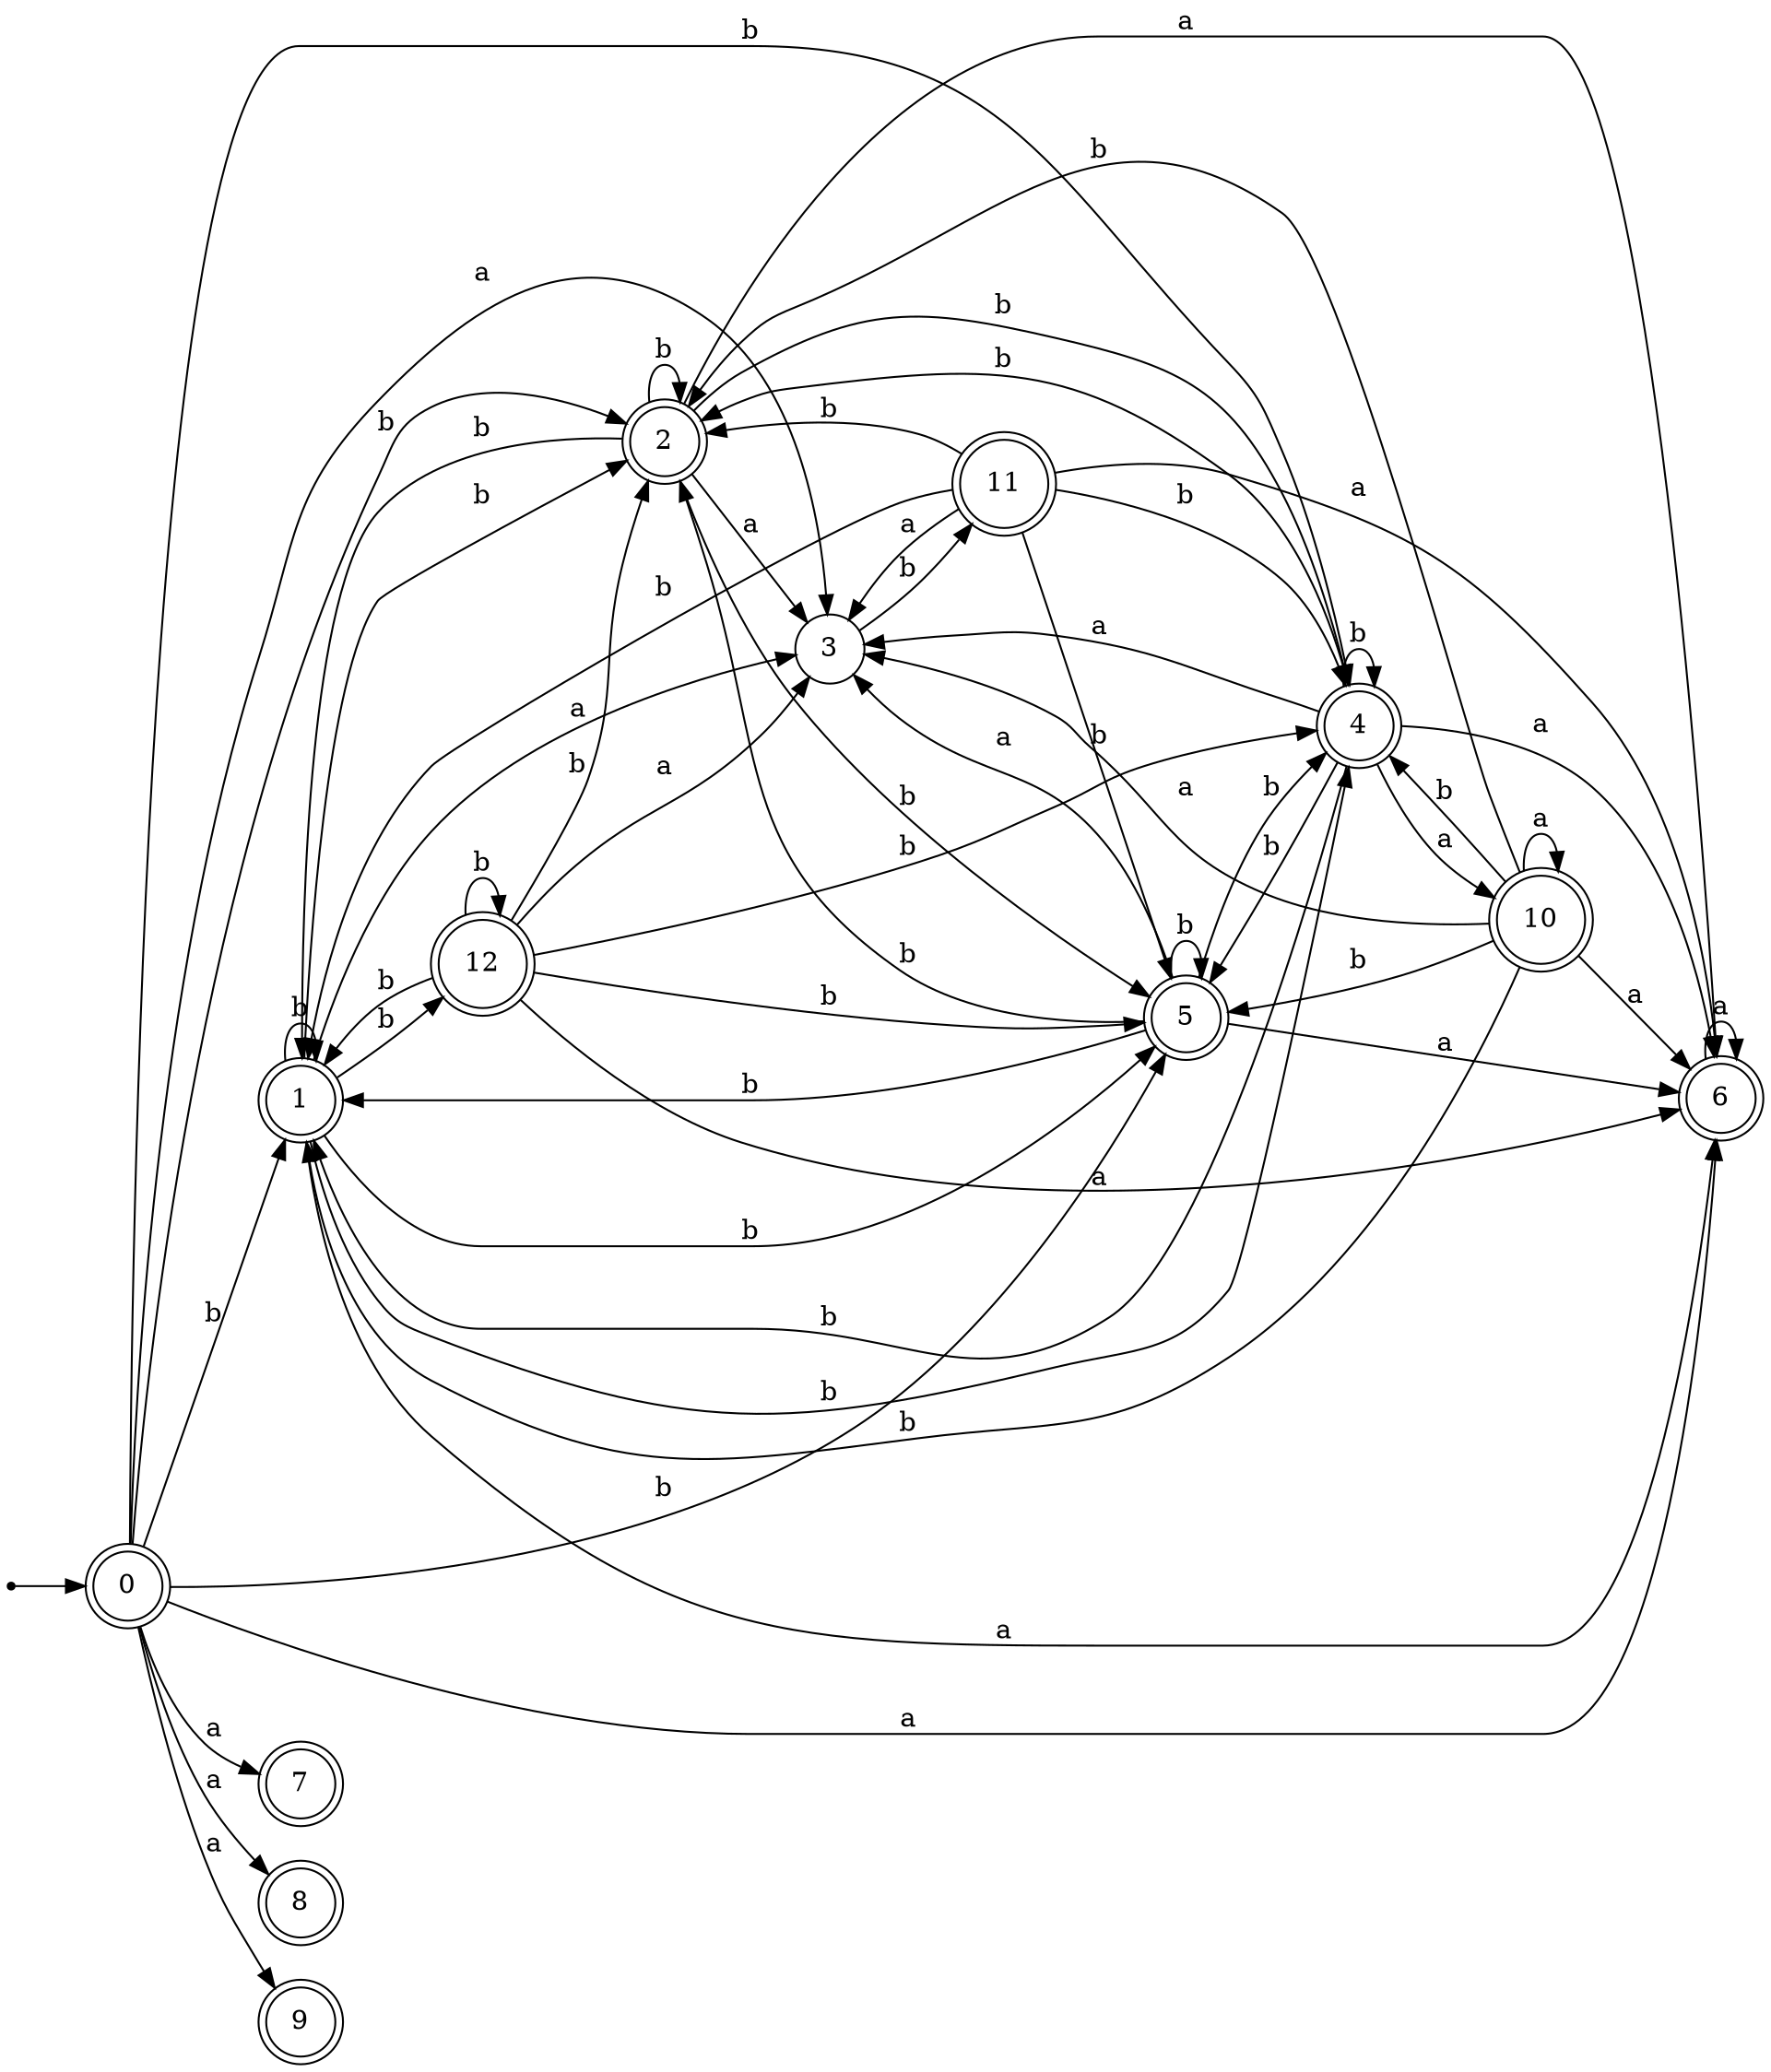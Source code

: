digraph finite_state_machine {
rankdir=LR;
size="20,20";
node [shape = point]; "dummy0"
node [shape = doublecircle]; "0";"dummy0" -> "0";
node [shape = doublecircle]; "1";node [shape = doublecircle]; "2";node [shape = circle]; "3";
node [shape = doublecircle]; "4";node [shape = doublecircle]; "5";node [shape = doublecircle]; "6";node [shape = doublecircle]; "7";node [shape = doublecircle]; "8";node [shape = doublecircle]; "9";node [shape = doublecircle]; "10";node [shape = doublecircle]; "11";node [shape = doublecircle]; "12";"0" -> "1" [label = "b"];
 "0" -> "2" [label = "b"];
 "0" -> "4" [label = "b"];
 "0" -> "5" [label = "b"];
 "0" -> "3" [label = "a"];
 "0" -> "6" [label = "a"];
 "0" -> "7" [label = "a"];
 "0" -> "8" [label = "a"];
 "0" -> "9" [label = "a"];
 "6" -> "6" [label = "a"];
 "5" -> "1" [label = "b"];
 "5" -> "2" [label = "b"];
 "5" -> "4" [label = "b"];
 "5" -> "5" [label = "b"];
 "5" -> "3" [label = "a"];
 "5" -> "6" [label = "a"];
 "4" -> "1" [label = "b"];
 "4" -> "2" [label = "b"];
 "4" -> "4" [label = "b"];
 "4" -> "5" [label = "b"];
 "4" -> "10" [label = "a"];
 "4" -> "3" [label = "a"];
 "4" -> "6" [label = "a"];
 "10" -> "10" [label = "a"];
 "10" -> "3" [label = "a"];
 "10" -> "6" [label = "a"];
 "10" -> "1" [label = "b"];
 "10" -> "2" [label = "b"];
 "10" -> "4" [label = "b"];
 "10" -> "5" [label = "b"];
 "3" -> "11" [label = "b"];
 "11" -> "3" [label = "a"];
 "11" -> "6" [label = "a"];
 "11" -> "1" [label = "b"];
 "11" -> "2" [label = "b"];
 "11" -> "4" [label = "b"];
 "11" -> "5" [label = "b"];
 "2" -> "1" [label = "b"];
 "2" -> "2" [label = "b"];
 "2" -> "4" [label = "b"];
 "2" -> "5" [label = "b"];
 "2" -> "3" [label = "a"];
 "2" -> "6" [label = "a"];
 "1" -> "1" [label = "b"];
 "1" -> "2" [label = "b"];
 "1" -> "4" [label = "b"];
 "1" -> "5" [label = "b"];
 "1" -> "12" [label = "b"];
 "1" -> "3" [label = "a"];
 "1" -> "6" [label = "a"];
 "12" -> "1" [label = "b"];
 "12" -> "2" [label = "b"];
 "12" -> "4" [label = "b"];
 "12" -> "5" [label = "b"];
 "12" -> "12" [label = "b"];
 "12" -> "3" [label = "a"];
 "12" -> "6" [label = "a"];
 }
